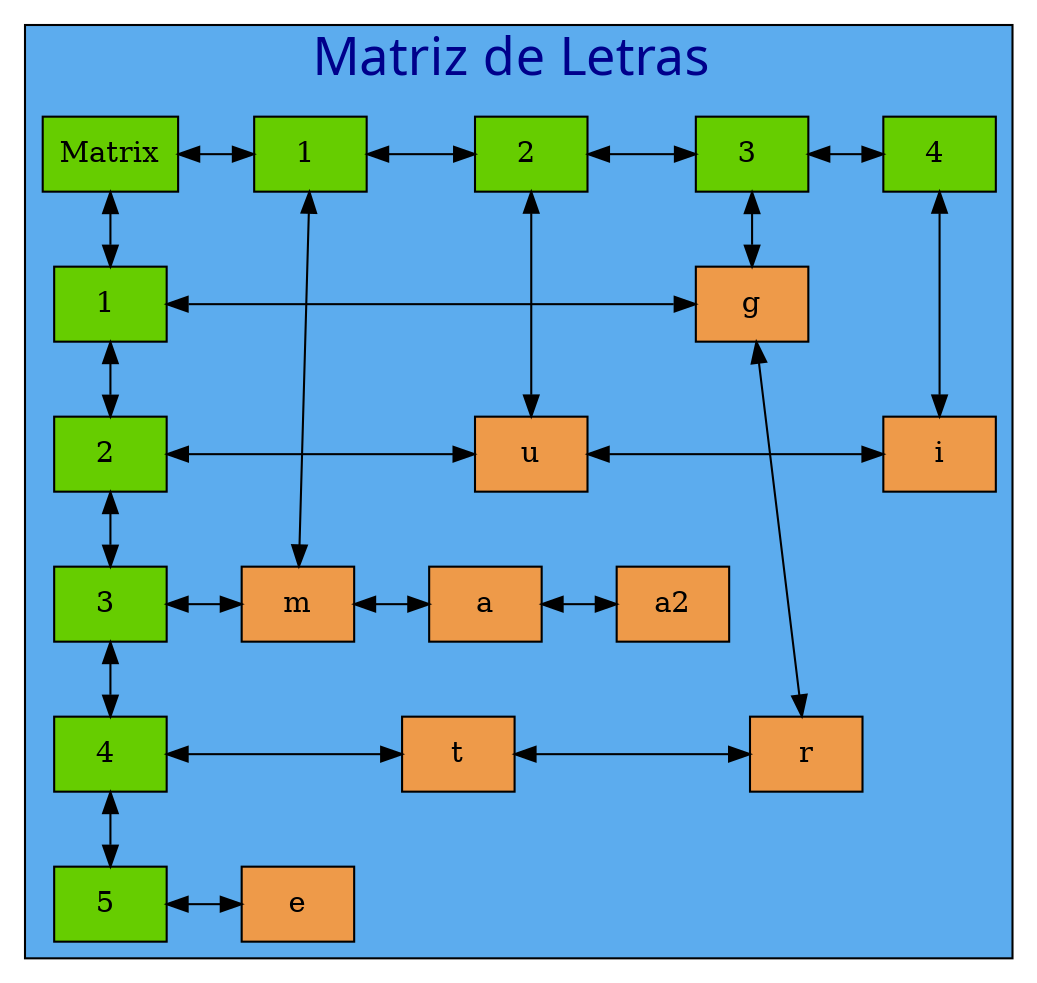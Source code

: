  digraph tablero{ 

graph[ranksep= "0.5",nodesep= "0.5"];
subgraph cluster_1 {

fontname=algerian
label= "Matriz de Letras ";
 labelloc=t;
fontcolor=blue4;
fontsize=25;
style=filled;
fillcolor=steelblue2;

node [shape=box fillcolor=chartreuse3];
mt[label= "Matrix" style=radial group=0]
{rank=same;
25770344640[label= "1 " style=radial,group=1]
25770344816[label= "2 " style=radial,group=2]
25770345056[label= "3 " style=radial,group=3]
0[label= "4 " style=radial,group=4]
mt->25770344640->25770344816->25770345056->0[dir=both];};

25770345176[label= "1 " style=radial,group=0]
25770344520[label= "2 " style=radial,group=0]
25770344936[label= "3 " style=radial,group=0]
25770346040[label= "4 " style=radial,group=0]
56[label= "5 " style=radial,group=0]
mt->25770345176->25770344520->25770344936->25770346040->56[dir=both];

node[shape=box height=0.5 style=filled fontcolor=black fillcolor= tan2]
25770344528[label="m" style=radial,group=1];
node[shape=box height=0.5 style=filled fontcolor=black fillcolor= tan2]
25770345648[label="u" style=radial,group=2];
node[shape=box height=0.5 style=filled fontcolor=black fillcolor= tan2]
25770345536[label="g" style=radial,group=3];
node[shape=box height=0.5 style=filled fontcolor=black fillcolor= tan2]
25770344944[label="r" style=radial,group=3];
node[shape=box height=0.5 style=filled fontcolor=black fillcolor= tan2]
25770345184[label="i" style=radial,group=4];


25770344640->25770344528[dir=both]
25770344816->25770345648[dir=both]
25770345056->25770345536->25770344944[dir=both]
0->25770345184[dir=both]

25770345536[label="g"];
25770345648[label="u"];
25770345184[label="i"];
25770344528[label="m"];
25770344704[label="a"];
25770345760[label="a2"];
25770345872[label="t"];
25770344944[label="r"];
25770346048[label="e"];


{rank=same;25770345176->25770345536[dir=both] } 
{rank=same;25770344520->25770345648->25770345184[dir=both] } 
{rank=same;25770344936->25770344528->25770344704->25770345760[dir=both] } 
{rank=same;25770346040->25770345872->25770344944[dir=both] } 
{rank=same;56->25770346048[dir=both] }
 }

}